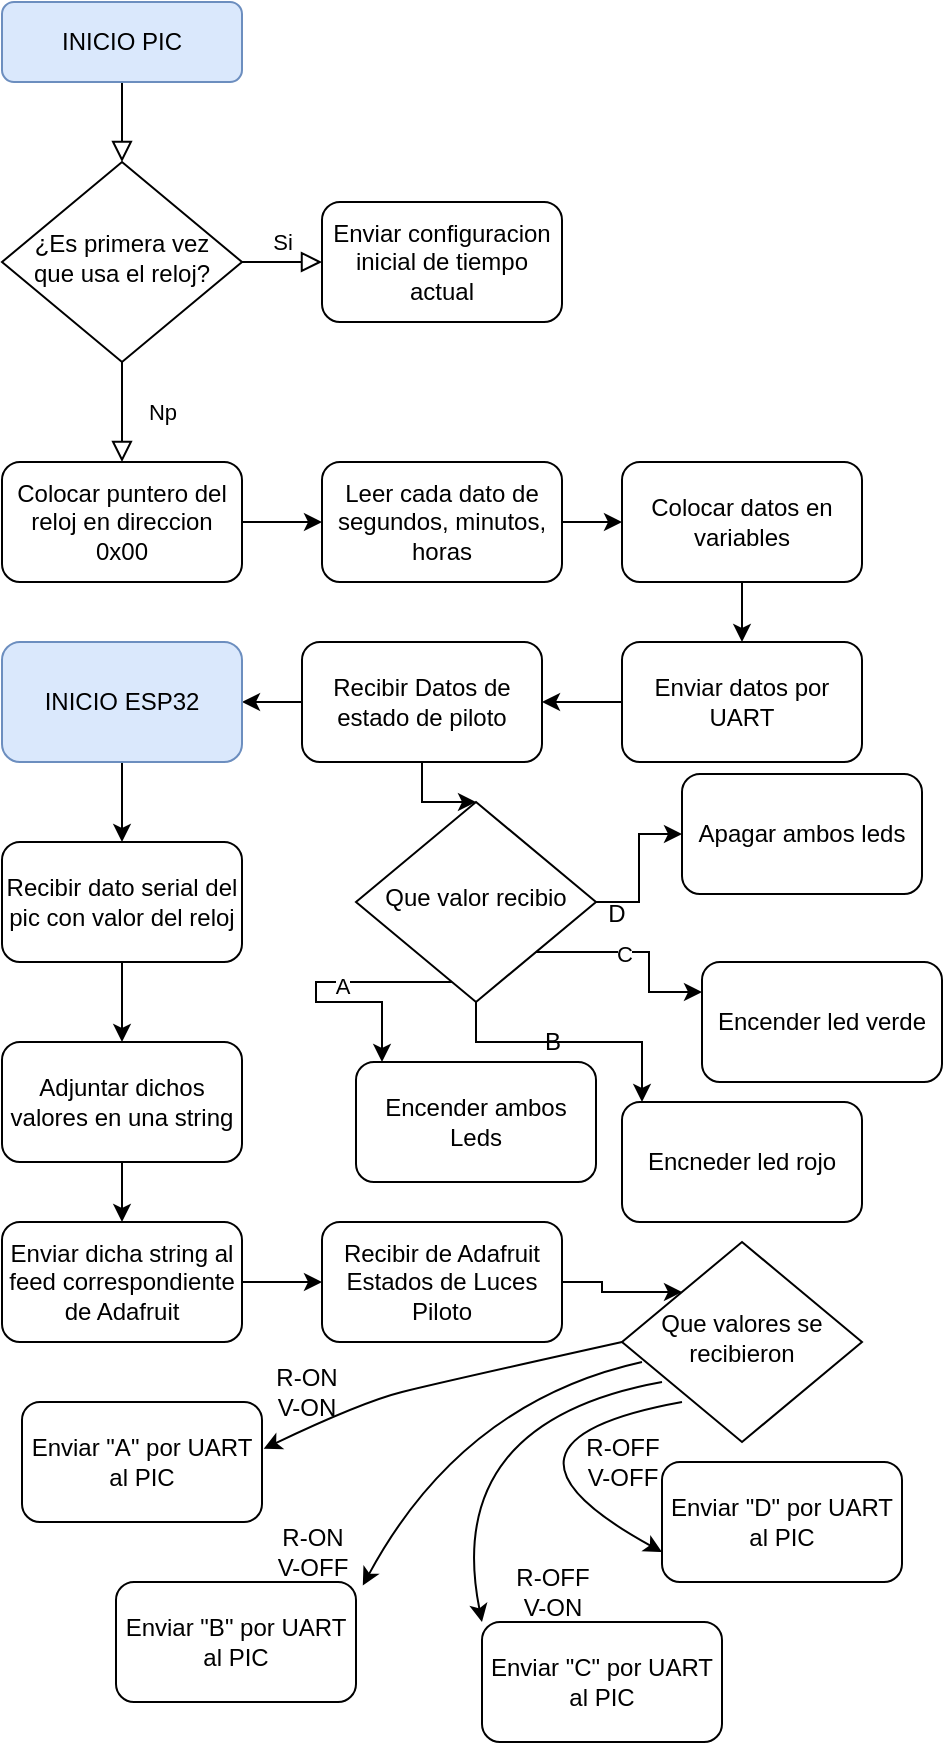 <mxfile version="13.0.1" type="device"><diagram id="C5RBs43oDa-KdzZeNtuy" name="Page-1"><mxGraphModel dx="1026" dy="594" grid="1" gridSize="10" guides="1" tooltips="1" connect="1" arrows="1" fold="1" page="1" pageScale="1" pageWidth="827" pageHeight="1169" math="0" shadow="0"><root><mxCell id="WIyWlLk6GJQsqaUBKTNV-0"/><mxCell id="WIyWlLk6GJQsqaUBKTNV-1" parent="WIyWlLk6GJQsqaUBKTNV-0"/><mxCell id="WIyWlLk6GJQsqaUBKTNV-2" value="" style="rounded=0;html=1;jettySize=auto;orthogonalLoop=1;fontSize=11;endArrow=block;endFill=0;endSize=8;strokeWidth=1;shadow=0;labelBackgroundColor=none;edgeStyle=orthogonalEdgeStyle;fontColor=#000000;" parent="WIyWlLk6GJQsqaUBKTNV-1" source="WIyWlLk6GJQsqaUBKTNV-3" target="WIyWlLk6GJQsqaUBKTNV-6" edge="1"><mxGeometry relative="1" as="geometry"/></mxCell><mxCell id="WIyWlLk6GJQsqaUBKTNV-3" value="INICIO PIC" style="rounded=1;whiteSpace=wrap;html=1;fontSize=12;glass=0;strokeWidth=1;shadow=0;fillColor=#dae8fc;strokeColor=#6c8ebf;" parent="WIyWlLk6GJQsqaUBKTNV-1" vertex="1"><mxGeometry x="160" y="80" width="120" height="40" as="geometry"/></mxCell><mxCell id="WIyWlLk6GJQsqaUBKTNV-4" value="Np" style="rounded=0;html=1;jettySize=auto;orthogonalLoop=1;fontSize=11;endArrow=block;endFill=0;endSize=8;strokeWidth=1;shadow=0;labelBackgroundColor=none;edgeStyle=orthogonalEdgeStyle;entryX=0.5;entryY=0;entryDx=0;entryDy=0;fontColor=#000000;" parent="WIyWlLk6GJQsqaUBKTNV-1" source="WIyWlLk6GJQsqaUBKTNV-6" target="aeGheYh9xefDed22r0YM-1" edge="1"><mxGeometry y="20" relative="1" as="geometry"><mxPoint as="offset"/><mxPoint x="220" y="300" as="targetPoint"/></mxGeometry></mxCell><mxCell id="WIyWlLk6GJQsqaUBKTNV-5" value="Si" style="edgeStyle=orthogonalEdgeStyle;rounded=0;html=1;jettySize=auto;orthogonalLoop=1;fontSize=11;endArrow=block;endFill=0;endSize=8;strokeWidth=1;shadow=0;labelBackgroundColor=none;fontColor=#000000;" parent="WIyWlLk6GJQsqaUBKTNV-1" source="WIyWlLk6GJQsqaUBKTNV-6" target="WIyWlLk6GJQsqaUBKTNV-7" edge="1"><mxGeometry y="10" relative="1" as="geometry"><mxPoint as="offset"/></mxGeometry></mxCell><mxCell id="WIyWlLk6GJQsqaUBKTNV-6" value="¿Es primera vez que usa el reloj?" style="rhombus;whiteSpace=wrap;html=1;shadow=0;fontFamily=Helvetica;fontSize=12;align=center;strokeWidth=1;spacing=6;spacingTop=-4;fontColor=#000000;" parent="WIyWlLk6GJQsqaUBKTNV-1" vertex="1"><mxGeometry x="160" y="160" width="120" height="100" as="geometry"/></mxCell><mxCell id="WIyWlLk6GJQsqaUBKTNV-7" value="Enviar configuracion inicial de tiempo actual" style="rounded=1;whiteSpace=wrap;html=1;fontSize=12;glass=0;strokeWidth=1;shadow=0;fontColor=#000000;" parent="WIyWlLk6GJQsqaUBKTNV-1" vertex="1"><mxGeometry x="320" y="180" width="120" height="60" as="geometry"/></mxCell><mxCell id="aeGheYh9xefDed22r0YM-4" value="" style="edgeStyle=orthogonalEdgeStyle;rounded=0;orthogonalLoop=1;jettySize=auto;html=1;fontColor=#000000;" edge="1" parent="WIyWlLk6GJQsqaUBKTNV-1" source="aeGheYh9xefDed22r0YM-1" target="aeGheYh9xefDed22r0YM-3"><mxGeometry relative="1" as="geometry"/></mxCell><mxCell id="aeGheYh9xefDed22r0YM-1" value="Colocar puntero del reloj en direccion 0x00" style="rounded=1;whiteSpace=wrap;html=1;fontColor=#000000;" vertex="1" parent="WIyWlLk6GJQsqaUBKTNV-1"><mxGeometry x="160" y="310" width="120" height="60" as="geometry"/></mxCell><mxCell id="aeGheYh9xefDed22r0YM-6" value="" style="edgeStyle=orthogonalEdgeStyle;rounded=0;orthogonalLoop=1;jettySize=auto;html=1;fontColor=#000000;" edge="1" parent="WIyWlLk6GJQsqaUBKTNV-1" source="aeGheYh9xefDed22r0YM-3" target="aeGheYh9xefDed22r0YM-5"><mxGeometry relative="1" as="geometry"/></mxCell><mxCell id="aeGheYh9xefDed22r0YM-3" value="Leer cada dato de segundos, minutos, horas" style="rounded=1;whiteSpace=wrap;html=1;fontColor=#000000;" vertex="1" parent="WIyWlLk6GJQsqaUBKTNV-1"><mxGeometry x="320" y="310" width="120" height="60" as="geometry"/></mxCell><mxCell id="aeGheYh9xefDed22r0YM-27" value="" style="edgeStyle=orthogonalEdgeStyle;rounded=0;orthogonalLoop=1;jettySize=auto;html=1;fontColor=#000000;" edge="1" parent="WIyWlLk6GJQsqaUBKTNV-1" source="aeGheYh9xefDed22r0YM-5" target="aeGheYh9xefDed22r0YM-7"><mxGeometry relative="1" as="geometry"/></mxCell><mxCell id="aeGheYh9xefDed22r0YM-5" value="Colocar datos en variables" style="rounded=1;whiteSpace=wrap;html=1;fontColor=#000000;" vertex="1" parent="WIyWlLk6GJQsqaUBKTNV-1"><mxGeometry x="470" y="310" width="120" height="60" as="geometry"/></mxCell><mxCell id="aeGheYh9xefDed22r0YM-28" value="" style="edgeStyle=orthogonalEdgeStyle;rounded=0;orthogonalLoop=1;jettySize=auto;html=1;fontColor=#000000;" edge="1" parent="WIyWlLk6GJQsqaUBKTNV-1" source="aeGheYh9xefDed22r0YM-7" target="aeGheYh9xefDed22r0YM-8"><mxGeometry relative="1" as="geometry"/></mxCell><mxCell id="aeGheYh9xefDed22r0YM-7" value="Enviar datos por UART" style="rounded=1;whiteSpace=wrap;html=1;fontColor=#000000;" vertex="1" parent="WIyWlLk6GJQsqaUBKTNV-1"><mxGeometry x="470" y="400" width="120" height="60" as="geometry"/></mxCell><mxCell id="aeGheYh9xefDed22r0YM-16" value="" style="edgeStyle=orthogonalEdgeStyle;rounded=0;orthogonalLoop=1;jettySize=auto;html=1;fontColor=#000000;" edge="1" parent="WIyWlLk6GJQsqaUBKTNV-1" source="aeGheYh9xefDed22r0YM-8" target="aeGheYh9xefDed22r0YM-10"><mxGeometry relative="1" as="geometry"/></mxCell><mxCell id="aeGheYh9xefDed22r0YM-30" value="" style="edgeStyle=orthogonalEdgeStyle;rounded=0;orthogonalLoop=1;jettySize=auto;html=1;fontColor=#000000;" edge="1" parent="WIyWlLk6GJQsqaUBKTNV-1" source="aeGheYh9xefDed22r0YM-8" target="aeGheYh9xefDed22r0YM-29"><mxGeometry relative="1" as="geometry"/></mxCell><mxCell id="aeGheYh9xefDed22r0YM-8" value="Recibir Datos de estado de piloto" style="rounded=1;whiteSpace=wrap;html=1;fontColor=#000000;" vertex="1" parent="WIyWlLk6GJQsqaUBKTNV-1"><mxGeometry x="310" y="400" width="120" height="60" as="geometry"/></mxCell><mxCell id="aeGheYh9xefDed22r0YM-32" value="" style="edgeStyle=orthogonalEdgeStyle;rounded=0;orthogonalLoop=1;jettySize=auto;html=1;fontColor=#000000;" edge="1" parent="WIyWlLk6GJQsqaUBKTNV-1" source="aeGheYh9xefDed22r0YM-29" target="aeGheYh9xefDed22r0YM-31"><mxGeometry relative="1" as="geometry"/></mxCell><mxCell id="aeGheYh9xefDed22r0YM-29" value="INICIO ESP32" style="rounded=1;whiteSpace=wrap;html=1;fillColor=#dae8fc;strokeColor=#6c8ebf;" vertex="1" parent="WIyWlLk6GJQsqaUBKTNV-1"><mxGeometry x="160" y="400" width="120" height="60" as="geometry"/></mxCell><mxCell id="aeGheYh9xefDed22r0YM-34" value="" style="edgeStyle=orthogonalEdgeStyle;rounded=0;orthogonalLoop=1;jettySize=auto;html=1;fontColor=#000000;" edge="1" parent="WIyWlLk6GJQsqaUBKTNV-1" source="aeGheYh9xefDed22r0YM-31" target="aeGheYh9xefDed22r0YM-33"><mxGeometry relative="1" as="geometry"/></mxCell><mxCell id="aeGheYh9xefDed22r0YM-31" value="Recibir dato serial del pic con valor del reloj" style="rounded=1;whiteSpace=wrap;html=1;fontColor=#000000;" vertex="1" parent="WIyWlLk6GJQsqaUBKTNV-1"><mxGeometry x="160" y="500" width="120" height="60" as="geometry"/></mxCell><mxCell id="aeGheYh9xefDed22r0YM-36" value="" style="edgeStyle=orthogonalEdgeStyle;rounded=0;orthogonalLoop=1;jettySize=auto;html=1;fontColor=#000000;" edge="1" parent="WIyWlLk6GJQsqaUBKTNV-1" source="aeGheYh9xefDed22r0YM-33" target="aeGheYh9xefDed22r0YM-35"><mxGeometry relative="1" as="geometry"/></mxCell><mxCell id="aeGheYh9xefDed22r0YM-33" value="Adjuntar dichos valores en una string" style="rounded=1;whiteSpace=wrap;html=1;fontColor=#000000;" vertex="1" parent="WIyWlLk6GJQsqaUBKTNV-1"><mxGeometry x="160" y="600" width="120" height="60" as="geometry"/></mxCell><mxCell id="aeGheYh9xefDed22r0YM-38" value="" style="edgeStyle=orthogonalEdgeStyle;rounded=0;orthogonalLoop=1;jettySize=auto;html=1;fontColor=#000000;" edge="1" parent="WIyWlLk6GJQsqaUBKTNV-1" source="aeGheYh9xefDed22r0YM-35" target="aeGheYh9xefDed22r0YM-37"><mxGeometry relative="1" as="geometry"/></mxCell><mxCell id="aeGheYh9xefDed22r0YM-35" value="Enviar dicha string al feed correspondiente de Adafruit" style="rounded=1;whiteSpace=wrap;html=1;fontColor=#000000;" vertex="1" parent="WIyWlLk6GJQsqaUBKTNV-1"><mxGeometry x="160" y="690" width="120" height="60" as="geometry"/></mxCell><mxCell id="aeGheYh9xefDed22r0YM-40" value="" style="edgeStyle=orthogonalEdgeStyle;rounded=0;orthogonalLoop=1;jettySize=auto;html=1;entryX=0;entryY=0;entryDx=0;entryDy=0;fontColor=#000000;" edge="1" parent="WIyWlLk6GJQsqaUBKTNV-1" source="aeGheYh9xefDed22r0YM-37" target="aeGheYh9xefDed22r0YM-41"><mxGeometry relative="1" as="geometry"><mxPoint x="470" y="730" as="targetPoint"/></mxGeometry></mxCell><mxCell id="aeGheYh9xefDed22r0YM-37" value="Recibir de Adafruit Estados de Luces Piloto" style="rounded=1;whiteSpace=wrap;html=1;fontColor=#000000;" vertex="1" parent="WIyWlLk6GJQsqaUBKTNV-1"><mxGeometry x="320" y="690" width="120" height="60" as="geometry"/></mxCell><mxCell id="aeGheYh9xefDed22r0YM-17" value="" style="edgeStyle=orthogonalEdgeStyle;rounded=0;orthogonalLoop=1;jettySize=auto;html=1;fontColor=#000000;" edge="1" parent="WIyWlLk6GJQsqaUBKTNV-1" source="aeGheYh9xefDed22r0YM-10" target="aeGheYh9xefDed22r0YM-12"><mxGeometry relative="1" as="geometry"><Array as="points"><mxPoint x="317" y="570"/><mxPoint x="317" y="580"/><mxPoint x="350" y="580"/></Array></mxGeometry></mxCell><mxCell id="aeGheYh9xefDed22r0YM-21" value="A" style="edgeLabel;html=1;align=center;verticalAlign=middle;resizable=0;points=[];fontColor=#000000;" vertex="1" connectable="0" parent="aeGheYh9xefDed22r0YM-17"><mxGeometry x="-0.22" y="2" relative="1" as="geometry"><mxPoint as="offset"/></mxGeometry></mxCell><mxCell id="aeGheYh9xefDed22r0YM-18" value="" style="edgeStyle=orthogonalEdgeStyle;rounded=0;orthogonalLoop=1;jettySize=auto;html=1;fontColor=#000000;" edge="1" parent="WIyWlLk6GJQsqaUBKTNV-1" source="aeGheYh9xefDed22r0YM-10" target="aeGheYh9xefDed22r0YM-14"><mxGeometry relative="1" as="geometry"/></mxCell><mxCell id="aeGheYh9xefDed22r0YM-19" style="edgeStyle=orthogonalEdgeStyle;rounded=0;orthogonalLoop=1;jettySize=auto;html=1;exitX=1;exitY=1;exitDx=0;exitDy=0;entryX=0;entryY=0.25;entryDx=0;entryDy=0;fontColor=#000000;" edge="1" parent="WIyWlLk6GJQsqaUBKTNV-1" source="aeGheYh9xefDed22r0YM-10" target="aeGheYh9xefDed22r0YM-15"><mxGeometry relative="1" as="geometry"><mxPoint x="430" y="610" as="targetPoint"/></mxGeometry></mxCell><mxCell id="aeGheYh9xefDed22r0YM-23" value="C" style="edgeLabel;html=1;align=center;verticalAlign=middle;resizable=0;points=[];fontColor=#000000;" vertex="1" connectable="0" parent="aeGheYh9xefDed22r0YM-19"><mxGeometry x="-0.141" y="-1" relative="1" as="geometry"><mxPoint as="offset"/></mxGeometry></mxCell><mxCell id="aeGheYh9xefDed22r0YM-25" value="" style="edgeStyle=orthogonalEdgeStyle;rounded=0;orthogonalLoop=1;jettySize=auto;html=1;fontColor=#000000;" edge="1" parent="WIyWlLk6GJQsqaUBKTNV-1" source="aeGheYh9xefDed22r0YM-10" target="aeGheYh9xefDed22r0YM-13"><mxGeometry relative="1" as="geometry"><Array as="points"><mxPoint x="397" y="600"/><mxPoint x="480" y="600"/></Array></mxGeometry></mxCell><mxCell id="aeGheYh9xefDed22r0YM-10" value="Que valor recibio" style="rhombus;whiteSpace=wrap;html=1;shadow=0;fontFamily=Helvetica;fontSize=12;align=center;strokeWidth=1;spacing=6;spacingTop=-4;fontColor=#000000;" vertex="1" parent="WIyWlLk6GJQsqaUBKTNV-1"><mxGeometry x="337" y="480" width="120" height="100" as="geometry"/></mxCell><mxCell id="aeGheYh9xefDed22r0YM-12" value="Encender ambos Leds" style="rounded=1;whiteSpace=wrap;html=1;fontColor=#000000;" vertex="1" parent="WIyWlLk6GJQsqaUBKTNV-1"><mxGeometry x="337" y="610" width="120" height="60" as="geometry"/></mxCell><mxCell id="aeGheYh9xefDed22r0YM-13" value="Encneder led rojo" style="rounded=1;whiteSpace=wrap;html=1;fontColor=#000000;" vertex="1" parent="WIyWlLk6GJQsqaUBKTNV-1"><mxGeometry x="470" y="630" width="120" height="60" as="geometry"/></mxCell><mxCell id="aeGheYh9xefDed22r0YM-14" value="Apagar ambos leds" style="rounded=1;whiteSpace=wrap;html=1;fontColor=#000000;" vertex="1" parent="WIyWlLk6GJQsqaUBKTNV-1"><mxGeometry x="500" y="466" width="120" height="60" as="geometry"/></mxCell><mxCell id="aeGheYh9xefDed22r0YM-15" value="Encender led verde" style="rounded=1;whiteSpace=wrap;html=1;fontColor=#000000;" vertex="1" parent="WIyWlLk6GJQsqaUBKTNV-1"><mxGeometry x="510" y="560" width="120" height="60" as="geometry"/></mxCell><mxCell id="aeGheYh9xefDed22r0YM-24" value="D" style="text;html=1;align=center;verticalAlign=middle;resizable=0;points=[];autosize=1;fontColor=#000000;" vertex="1" parent="WIyWlLk6GJQsqaUBKTNV-1"><mxGeometry x="457" y="526" width="20" height="20" as="geometry"/></mxCell><mxCell id="aeGheYh9xefDed22r0YM-26" value="B" style="text;html=1;align=center;verticalAlign=middle;resizable=0;points=[];autosize=1;fontColor=#000000;" vertex="1" parent="WIyWlLk6GJQsqaUBKTNV-1"><mxGeometry x="425" y="590" width="20" height="20" as="geometry"/></mxCell><mxCell id="aeGheYh9xefDed22r0YM-41" value="Que valores se recibieron" style="rhombus;whiteSpace=wrap;html=1;shadow=0;fontFamily=Helvetica;fontSize=12;align=center;strokeWidth=1;spacing=6;spacingTop=-4;fontColor=#000000;" vertex="1" parent="WIyWlLk6GJQsqaUBKTNV-1"><mxGeometry x="470" y="700" width="120" height="100" as="geometry"/></mxCell><mxCell id="aeGheYh9xefDed22r0YM-43" value="Enviar &quot;A&quot; por UART al PIC" style="rounded=1;whiteSpace=wrap;html=1;fontColor=#000000;" vertex="1" parent="WIyWlLk6GJQsqaUBKTNV-1"><mxGeometry x="170" y="780" width="120" height="60" as="geometry"/></mxCell><mxCell id="aeGheYh9xefDed22r0YM-44" value="Enviar &quot;B&quot; por UART al PIC" style="rounded=1;whiteSpace=wrap;html=1;fontColor=#000000;" vertex="1" parent="WIyWlLk6GJQsqaUBKTNV-1"><mxGeometry x="217" y="870" width="120" height="60" as="geometry"/></mxCell><mxCell id="aeGheYh9xefDed22r0YM-45" value="Enviar &quot;C&quot; por UART al PIC" style="rounded=1;whiteSpace=wrap;html=1;fontColor=#000000;" vertex="1" parent="WIyWlLk6GJQsqaUBKTNV-1"><mxGeometry x="400" y="890" width="120" height="60" as="geometry"/></mxCell><mxCell id="aeGheYh9xefDed22r0YM-46" value="Enviar &quot;D&quot; por UART al PIC" style="rounded=1;whiteSpace=wrap;html=1;fontColor=#000000;" vertex="1" parent="WIyWlLk6GJQsqaUBKTNV-1"><mxGeometry x="490" y="810" width="120" height="60" as="geometry"/></mxCell><mxCell id="aeGheYh9xefDed22r0YM-47" value="" style="curved=1;endArrow=classic;html=1;exitX=0;exitY=0.5;exitDx=0;exitDy=0;entryX=1.007;entryY=0.39;entryDx=0;entryDy=0;entryPerimeter=0;fontColor=#000000;" edge="1" parent="WIyWlLk6GJQsqaUBKTNV-1" source="aeGheYh9xefDed22r0YM-41" target="aeGheYh9xefDed22r0YM-43"><mxGeometry width="50" height="50" relative="1" as="geometry"><mxPoint x="220" y="960" as="sourcePoint"/><mxPoint x="270" y="910" as="targetPoint"/><Array as="points"><mxPoint x="380" y="770"/><mxPoint x="340" y="780"/></Array></mxGeometry></mxCell><mxCell id="aeGheYh9xefDed22r0YM-48" value="R-ON&lt;br&gt;V-OFF" style="text;html=1;align=center;verticalAlign=middle;resizable=0;points=[];autosize=1;fontColor=#000000;" vertex="1" parent="WIyWlLk6GJQsqaUBKTNV-1"><mxGeometry x="290" y="840" width="50" height="30" as="geometry"/></mxCell><mxCell id="aeGheYh9xefDed22r0YM-49" value="R-ON&lt;br&gt;V-ON" style="text;html=1;align=center;verticalAlign=middle;resizable=0;points=[];autosize=1;fontColor=#000000;" vertex="1" parent="WIyWlLk6GJQsqaUBKTNV-1"><mxGeometry x="287" y="760" width="50" height="30" as="geometry"/></mxCell><mxCell id="aeGheYh9xefDed22r0YM-50" value="R-OFF&lt;br&gt;V-ON" style="text;html=1;align=center;verticalAlign=middle;resizable=0;points=[];autosize=1;fontColor=#000000;" vertex="1" parent="WIyWlLk6GJQsqaUBKTNV-1"><mxGeometry x="410" y="860" width="50" height="30" as="geometry"/></mxCell><mxCell id="aeGheYh9xefDed22r0YM-51" value="R-OFF&lt;br&gt;V-OFF" style="text;html=1;align=center;verticalAlign=middle;resizable=0;points=[];autosize=1;fontColor=#000000;" vertex="1" parent="WIyWlLk6GJQsqaUBKTNV-1"><mxGeometry x="445" y="795" width="50" height="30" as="geometry"/></mxCell><mxCell id="aeGheYh9xefDed22r0YM-52" value="" style="curved=1;endArrow=classic;html=1;exitX=0;exitY=0.5;exitDx=0;exitDy=0;entryX=1.008;entryY=1.06;entryDx=0;entryDy=0;entryPerimeter=0;fontColor=#000000;" edge="1" parent="WIyWlLk6GJQsqaUBKTNV-1" target="aeGheYh9xefDed22r0YM-48"><mxGeometry width="50" height="50" relative="1" as="geometry"><mxPoint x="480" y="760" as="sourcePoint"/><mxPoint x="300.84" y="813.4" as="targetPoint"/><Array as="points"><mxPoint x="390" y="780"/></Array></mxGeometry></mxCell><mxCell id="aeGheYh9xefDed22r0YM-53" value="" style="curved=1;endArrow=classic;html=1;exitX=0;exitY=0.5;exitDx=0;exitDy=0;entryX=0;entryY=0;entryDx=0;entryDy=0;fontColor=#000000;" edge="1" parent="WIyWlLk6GJQsqaUBKTNV-1" target="aeGheYh9xefDed22r0YM-45"><mxGeometry width="50" height="50" relative="1" as="geometry"><mxPoint x="490" y="770" as="sourcePoint"/><mxPoint x="350.4" y="881.8" as="targetPoint"/><Array as="points"><mxPoint x="380" y="790"/></Array></mxGeometry></mxCell><mxCell id="aeGheYh9xefDed22r0YM-54" value="" style="curved=1;endArrow=classic;html=1;exitX=0;exitY=0.5;exitDx=0;exitDy=0;entryX=0;entryY=0.75;entryDx=0;entryDy=0;fontColor=#000000;" edge="1" parent="WIyWlLk6GJQsqaUBKTNV-1" target="aeGheYh9xefDed22r0YM-46"><mxGeometry width="50" height="50" relative="1" as="geometry"><mxPoint x="500" y="780" as="sourcePoint"/><mxPoint x="410" y="900" as="targetPoint"/><Array as="points"><mxPoint x="390" y="800"/></Array></mxGeometry></mxCell></root></mxGraphModel></diagram></mxfile>